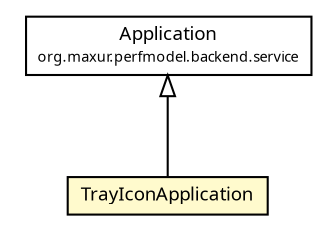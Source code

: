 #!/usr/local/bin/dot
#
# Class diagram 
# Generated by UMLGraph version R5_6-24-gf6e263 (http://www.umlgraph.org/)
#

digraph G {
	edge [fontname="Trebuchet MS",fontsize=10,labelfontname="Trebuchet MS",labelfontsize=10];
	node [fontname="Trebuchet MS",fontsize=10,shape=plaintext];
	nodesep=0.25;
	ranksep=0.5;
	// org.maxur.perfmodel.backend.service.Application
	c1316 [label=<<table title="org.maxur.perfmodel.backend.service.Application" border="0" cellborder="1" cellspacing="0" cellpadding="2" port="p" href="../Application.html">
		<tr><td><table border="0" cellspacing="0" cellpadding="1">
<tr><td align="center" balign="center"><font face="Trebuchet MS"> Application </font></td></tr>
<tr><td align="center" balign="center"><font face="Trebuchet MS" point-size="7.0"> org.maxur.perfmodel.backend.service </font></td></tr>
		</table></td></tr>
		</table>>, URL="../Application.html", fontname="Trebuchet MS", fontcolor="black", fontsize=9.0];
	// org.maxur.perfmodel.backend.service.impl.TrayIconApplication
	c1318 [label=<<table title="org.maxur.perfmodel.backend.service.impl.TrayIconApplication" border="0" cellborder="1" cellspacing="0" cellpadding="2" port="p" bgcolor="lemonChiffon" href="./TrayIconApplication.html">
		<tr><td><table border="0" cellspacing="0" cellpadding="1">
<tr><td align="center" balign="center"><font face="Trebuchet MS"> TrayIconApplication </font></td></tr>
		</table></td></tr>
		</table>>, URL="./TrayIconApplication.html", fontname="Trebuchet MS", fontcolor="black", fontsize=9.0];
	//org.maxur.perfmodel.backend.service.impl.TrayIconApplication extends org.maxur.perfmodel.backend.service.Application
	c1316:p -> c1318:p [dir=back,arrowtail=empty];
}

